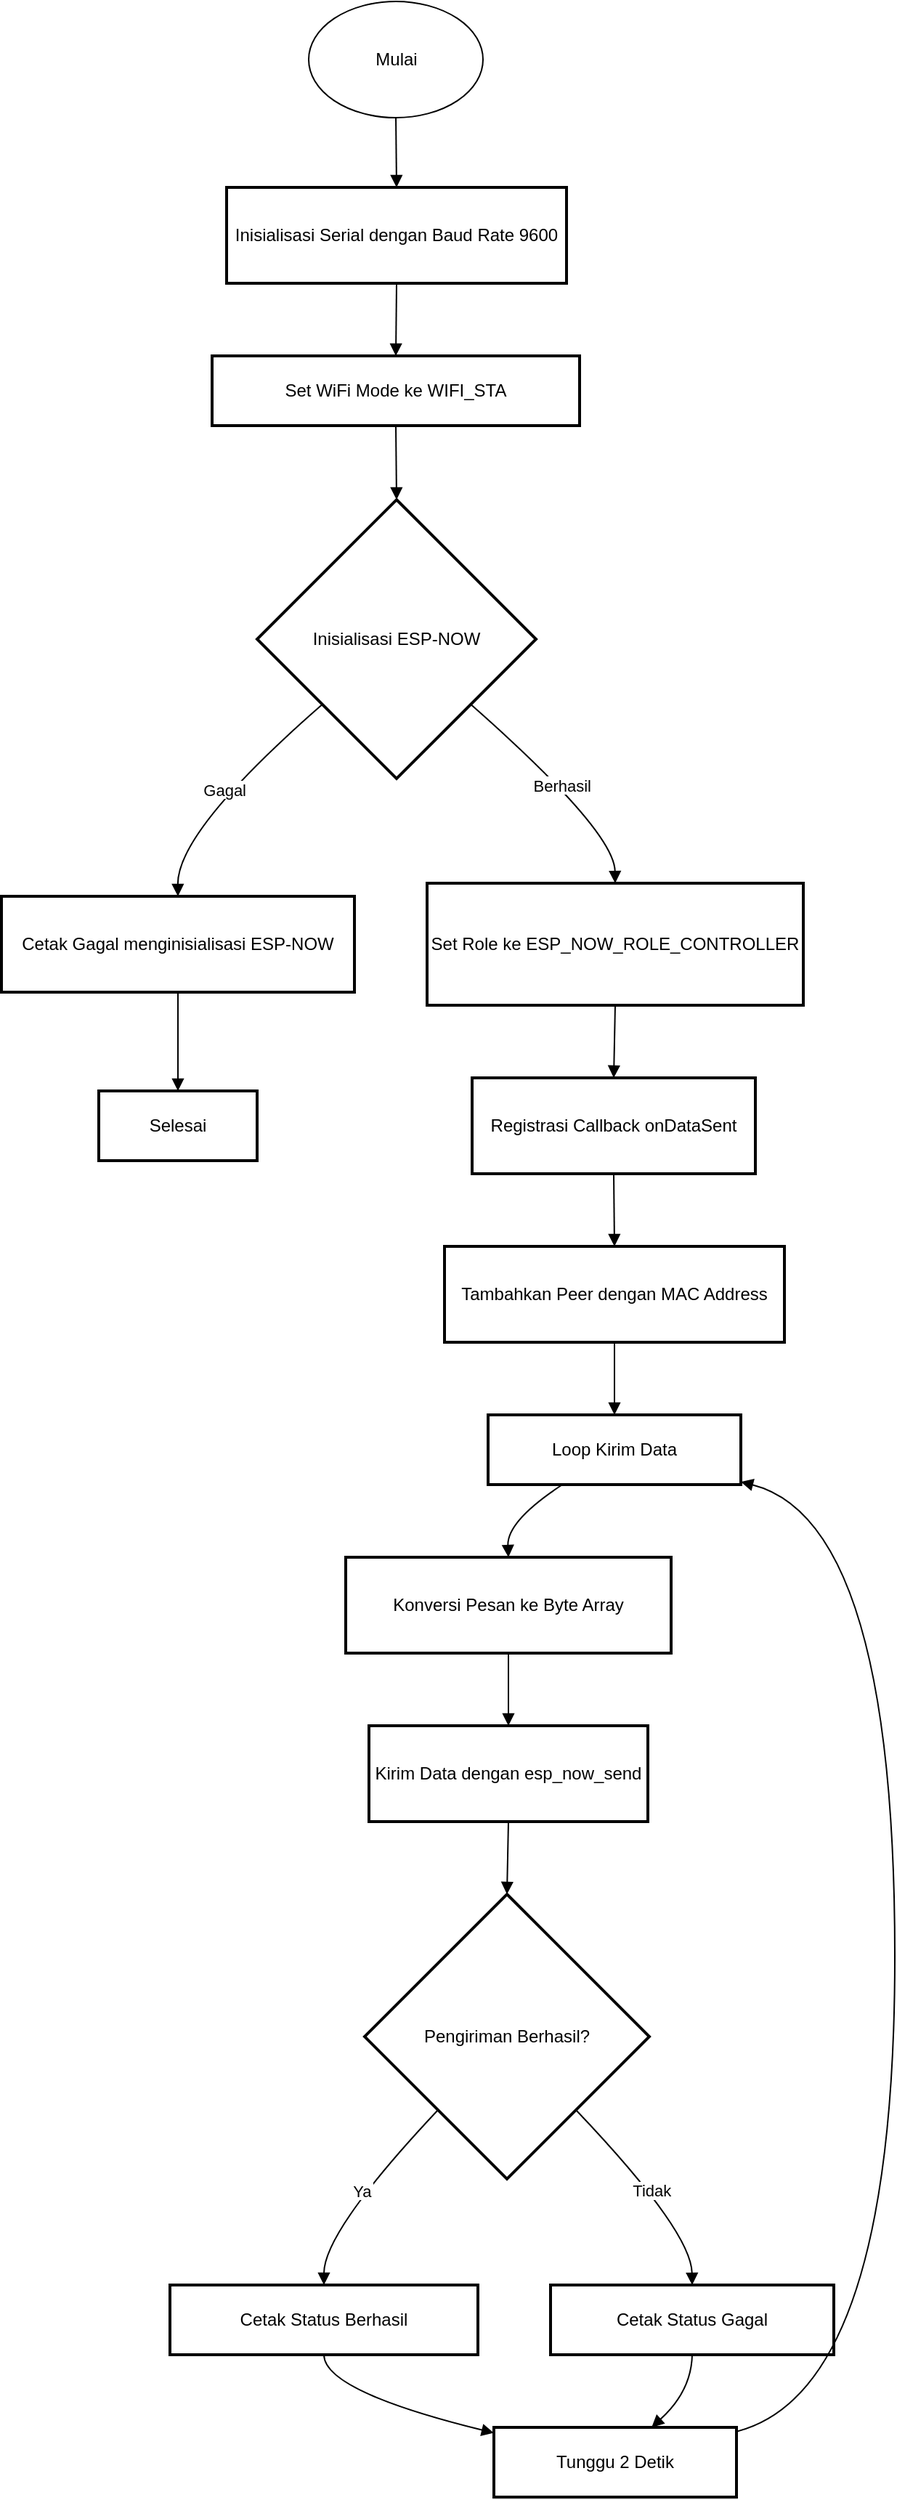 <mxfile version="24.8.6">
  <diagram name="Page-1" id="m7suczt1MCVXxk-TxSie">
    <mxGraphModel dx="1050" dy="1622" grid="1" gridSize="10" guides="1" tooltips="1" connect="1" arrows="1" fold="1" page="1" pageScale="1" pageWidth="850" pageHeight="1100" math="0" shadow="0">
      <root>
        <mxCell id="0" />
        <mxCell id="1" parent="0" />
        <mxCell id="QkQr9616QENBNl-eknRb-2" value="Inisialisasi Serial dengan Baud Rate 9600" style="whiteSpace=wrap;strokeWidth=2;" vertex="1" parent="1">
          <mxGeometry x="175" y="118" width="234" height="66" as="geometry" />
        </mxCell>
        <mxCell id="QkQr9616QENBNl-eknRb-3" value="Set WiFi Mode ke WIFI_STA" style="whiteSpace=wrap;strokeWidth=2;" vertex="1" parent="1">
          <mxGeometry x="165" y="234" width="253" height="48" as="geometry" />
        </mxCell>
        <mxCell id="QkQr9616QENBNl-eknRb-4" value="Inisialisasi ESP-NOW" style="rhombus;strokeWidth=2;whiteSpace=wrap;" vertex="1" parent="1">
          <mxGeometry x="196" y="333" width="192" height="192" as="geometry" />
        </mxCell>
        <mxCell id="QkQr9616QENBNl-eknRb-5" value="Set Role ke ESP_NOW_ROLE_CONTROLLER" style="whiteSpace=wrap;strokeWidth=2;" vertex="1" parent="1">
          <mxGeometry x="313" y="597" width="259" height="84" as="geometry" />
        </mxCell>
        <mxCell id="QkQr9616QENBNl-eknRb-6" value="Cetak Gagal menginisialisasi ESP-NOW" style="whiteSpace=wrap;strokeWidth=2;" vertex="1" parent="1">
          <mxGeometry x="20" y="606" width="243" height="66" as="geometry" />
        </mxCell>
        <mxCell id="QkQr9616QENBNl-eknRb-7" value="Selesai" style="whiteSpace=wrap;strokeWidth=2;" vertex="1" parent="1">
          <mxGeometry x="87" y="740" width="109" height="48" as="geometry" />
        </mxCell>
        <mxCell id="QkQr9616QENBNl-eknRb-8" value="Registrasi Callback onDataSent" style="whiteSpace=wrap;strokeWidth=2;" vertex="1" parent="1">
          <mxGeometry x="344" y="731" width="195" height="66" as="geometry" />
        </mxCell>
        <mxCell id="QkQr9616QENBNl-eknRb-9" value="Tambahkan Peer dengan MAC Address" style="whiteSpace=wrap;strokeWidth=2;" vertex="1" parent="1">
          <mxGeometry x="325" y="847" width="234" height="66" as="geometry" />
        </mxCell>
        <mxCell id="QkQr9616QENBNl-eknRb-10" value="Loop Kirim Data" style="whiteSpace=wrap;strokeWidth=2;" vertex="1" parent="1">
          <mxGeometry x="355" y="963" width="174" height="48" as="geometry" />
        </mxCell>
        <mxCell id="QkQr9616QENBNl-eknRb-11" value="Konversi Pesan ke Byte Array" style="whiteSpace=wrap;strokeWidth=2;" vertex="1" parent="1">
          <mxGeometry x="257" y="1061" width="224" height="66" as="geometry" />
        </mxCell>
        <mxCell id="QkQr9616QENBNl-eknRb-12" value="Kirim Data dengan esp_now_send" style="whiteSpace=wrap;strokeWidth=2;" vertex="1" parent="1">
          <mxGeometry x="273" y="1177" width="192" height="66" as="geometry" />
        </mxCell>
        <mxCell id="QkQr9616QENBNl-eknRb-13" value="Pengiriman Berhasil?" style="rhombus;strokeWidth=2;whiteSpace=wrap;" vertex="1" parent="1">
          <mxGeometry x="270" y="1293" width="196" height="196" as="geometry" />
        </mxCell>
        <mxCell id="QkQr9616QENBNl-eknRb-14" value="Cetak Status Berhasil" style="whiteSpace=wrap;strokeWidth=2;" vertex="1" parent="1">
          <mxGeometry x="136" y="1562" width="212" height="48" as="geometry" />
        </mxCell>
        <mxCell id="QkQr9616QENBNl-eknRb-15" value="Cetak Status Gagal" style="whiteSpace=wrap;strokeWidth=2;" vertex="1" parent="1">
          <mxGeometry x="398" y="1562" width="195" height="48" as="geometry" />
        </mxCell>
        <mxCell id="QkQr9616QENBNl-eknRb-16" value="Tunggu 2 Detik" style="whiteSpace=wrap;strokeWidth=2;" vertex="1" parent="1">
          <mxGeometry x="359" y="1660" width="167" height="48" as="geometry" />
        </mxCell>
        <mxCell id="QkQr9616QENBNl-eknRb-17" value="" style="curved=1;startArrow=none;endArrow=block;exitX=0.5;exitY=1.01;entryX=0.5;entryY=0.01;rounded=0;" edge="1" parent="1" target="QkQr9616QENBNl-eknRb-2">
          <mxGeometry relative="1" as="geometry">
            <Array as="points" />
            <mxPoint x="291.5" y="68" as="sourcePoint" />
          </mxGeometry>
        </mxCell>
        <mxCell id="QkQr9616QENBNl-eknRb-18" value="" style="curved=1;startArrow=none;endArrow=block;exitX=0.5;exitY=1.01;entryX=0.5;entryY=0.01;rounded=0;" edge="1" parent="1" source="QkQr9616QENBNl-eknRb-2" target="QkQr9616QENBNl-eknRb-3">
          <mxGeometry relative="1" as="geometry">
            <Array as="points" />
          </mxGeometry>
        </mxCell>
        <mxCell id="QkQr9616QENBNl-eknRb-19" value="" style="curved=1;startArrow=none;endArrow=block;exitX=0.5;exitY=1.02;entryX=0.5;entryY=0;rounded=0;" edge="1" parent="1" source="QkQr9616QENBNl-eknRb-3" target="QkQr9616QENBNl-eknRb-4">
          <mxGeometry relative="1" as="geometry">
            <Array as="points" />
          </mxGeometry>
        </mxCell>
        <mxCell id="QkQr9616QENBNl-eknRb-20" value="Berhasil" style="curved=1;startArrow=none;endArrow=block;exitX=1;exitY=0.94;entryX=0.5;entryY=0;rounded=0;" edge="1" parent="1" source="QkQr9616QENBNl-eknRb-4" target="QkQr9616QENBNl-eknRb-5">
          <mxGeometry relative="1" as="geometry">
            <Array as="points">
              <mxPoint x="442" y="561" />
            </Array>
          </mxGeometry>
        </mxCell>
        <mxCell id="QkQr9616QENBNl-eknRb-21" value="Gagal" style="curved=1;startArrow=none;endArrow=block;exitX=0;exitY=0.94;entryX=0.5;entryY=0;rounded=0;" edge="1" parent="1" source="QkQr9616QENBNl-eknRb-4" target="QkQr9616QENBNl-eknRb-6">
          <mxGeometry relative="1" as="geometry">
            <Array as="points">
              <mxPoint x="141" y="561" />
            </Array>
          </mxGeometry>
        </mxCell>
        <mxCell id="QkQr9616QENBNl-eknRb-22" value="" style="curved=1;startArrow=none;endArrow=block;exitX=0.5;exitY=1;entryX=0.5;entryY=-0.01;rounded=0;" edge="1" parent="1" source="QkQr9616QENBNl-eknRb-6" target="QkQr9616QENBNl-eknRb-7">
          <mxGeometry relative="1" as="geometry">
            <Array as="points" />
          </mxGeometry>
        </mxCell>
        <mxCell id="QkQr9616QENBNl-eknRb-23" value="" style="curved=1;startArrow=none;endArrow=block;exitX=0.5;exitY=1;entryX=0.5;entryY=0;rounded=0;" edge="1" parent="1" source="QkQr9616QENBNl-eknRb-5" target="QkQr9616QENBNl-eknRb-8">
          <mxGeometry relative="1" as="geometry">
            <Array as="points" />
          </mxGeometry>
        </mxCell>
        <mxCell id="QkQr9616QENBNl-eknRb-24" value="" style="curved=1;startArrow=none;endArrow=block;exitX=0.5;exitY=1;entryX=0.5;entryY=0;rounded=0;" edge="1" parent="1" source="QkQr9616QENBNl-eknRb-8" target="QkQr9616QENBNl-eknRb-9">
          <mxGeometry relative="1" as="geometry">
            <Array as="points" />
          </mxGeometry>
        </mxCell>
        <mxCell id="QkQr9616QENBNl-eknRb-25" value="" style="curved=1;startArrow=none;endArrow=block;exitX=0.5;exitY=1;entryX=0.5;entryY=0;rounded=0;" edge="1" parent="1" source="QkQr9616QENBNl-eknRb-9" target="QkQr9616QENBNl-eknRb-10">
          <mxGeometry relative="1" as="geometry">
            <Array as="points" />
          </mxGeometry>
        </mxCell>
        <mxCell id="QkQr9616QENBNl-eknRb-26" value="" style="curved=1;startArrow=none;endArrow=block;exitX=0.29;exitY=1.01;entryX=0.5;entryY=0;rounded=0;" edge="1" parent="1" source="QkQr9616QENBNl-eknRb-10" target="QkQr9616QENBNl-eknRb-11">
          <mxGeometry relative="1" as="geometry">
            <Array as="points">
              <mxPoint x="368" y="1036" />
            </Array>
          </mxGeometry>
        </mxCell>
        <mxCell id="QkQr9616QENBNl-eknRb-27" value="" style="curved=1;startArrow=none;endArrow=block;exitX=0.5;exitY=1;entryX=0.5;entryY=0;rounded=0;" edge="1" parent="1" source="QkQr9616QENBNl-eknRb-11" target="QkQr9616QENBNl-eknRb-12">
          <mxGeometry relative="1" as="geometry">
            <Array as="points" />
          </mxGeometry>
        </mxCell>
        <mxCell id="QkQr9616QENBNl-eknRb-28" value="" style="curved=1;startArrow=none;endArrow=block;exitX=0.5;exitY=1;entryX=0.5;entryY=0;rounded=0;" edge="1" parent="1" source="QkQr9616QENBNl-eknRb-12" target="QkQr9616QENBNl-eknRb-13">
          <mxGeometry relative="1" as="geometry">
            <Array as="points" />
          </mxGeometry>
        </mxCell>
        <mxCell id="QkQr9616QENBNl-eknRb-29" value="Ya" style="curved=1;startArrow=none;endArrow=block;exitX=0.03;exitY=1;entryX=0.5;entryY=-0.01;rounded=0;" edge="1" parent="1" source="QkQr9616QENBNl-eknRb-13" target="QkQr9616QENBNl-eknRb-14">
          <mxGeometry relative="1" as="geometry">
            <Array as="points">
              <mxPoint x="242" y="1525" />
            </Array>
          </mxGeometry>
        </mxCell>
        <mxCell id="QkQr9616QENBNl-eknRb-30" value="Tidak" style="curved=1;startArrow=none;endArrow=block;exitX=0.97;exitY=1;entryX=0.5;entryY=-0.01;rounded=0;" edge="1" parent="1" source="QkQr9616QENBNl-eknRb-13" target="QkQr9616QENBNl-eknRb-15">
          <mxGeometry relative="1" as="geometry">
            <Array as="points">
              <mxPoint x="495" y="1525" />
            </Array>
          </mxGeometry>
        </mxCell>
        <mxCell id="QkQr9616QENBNl-eknRb-31" value="" style="curved=1;startArrow=none;endArrow=block;exitX=0.5;exitY=1;entryX=0;entryY=0.08;rounded=0;" edge="1" parent="1" source="QkQr9616QENBNl-eknRb-14" target="QkQr9616QENBNl-eknRb-16">
          <mxGeometry relative="1" as="geometry">
            <Array as="points">
              <mxPoint x="242" y="1635" />
            </Array>
          </mxGeometry>
        </mxCell>
        <mxCell id="QkQr9616QENBNl-eknRb-32" value="" style="curved=1;startArrow=none;endArrow=block;exitX=0.5;exitY=1;entryX=0.65;entryY=0;rounded=0;" edge="1" parent="1" source="QkQr9616QENBNl-eknRb-15" target="QkQr9616QENBNl-eknRb-16">
          <mxGeometry relative="1" as="geometry">
            <Array as="points">
              <mxPoint x="495" y="1635" />
            </Array>
          </mxGeometry>
        </mxCell>
        <mxCell id="QkQr9616QENBNl-eknRb-33" value="" style="curved=1;startArrow=none;endArrow=block;exitX=1;exitY=0.06;entryX=1;entryY=0.96;rounded=0;" edge="1" parent="1" source="QkQr9616QENBNl-eknRb-16" target="QkQr9616QENBNl-eknRb-10">
          <mxGeometry relative="1" as="geometry">
            <Array as="points">
              <mxPoint x="635" y="1635" />
              <mxPoint x="635" y="1036" />
            </Array>
          </mxGeometry>
        </mxCell>
        <mxCell id="QkQr9616QENBNl-eknRb-34" value="Mulai" style="ellipse;whiteSpace=wrap;html=1;" vertex="1" parent="1">
          <mxGeometry x="231.5" y="-10" width="120" height="80" as="geometry" />
        </mxCell>
      </root>
    </mxGraphModel>
  </diagram>
</mxfile>
